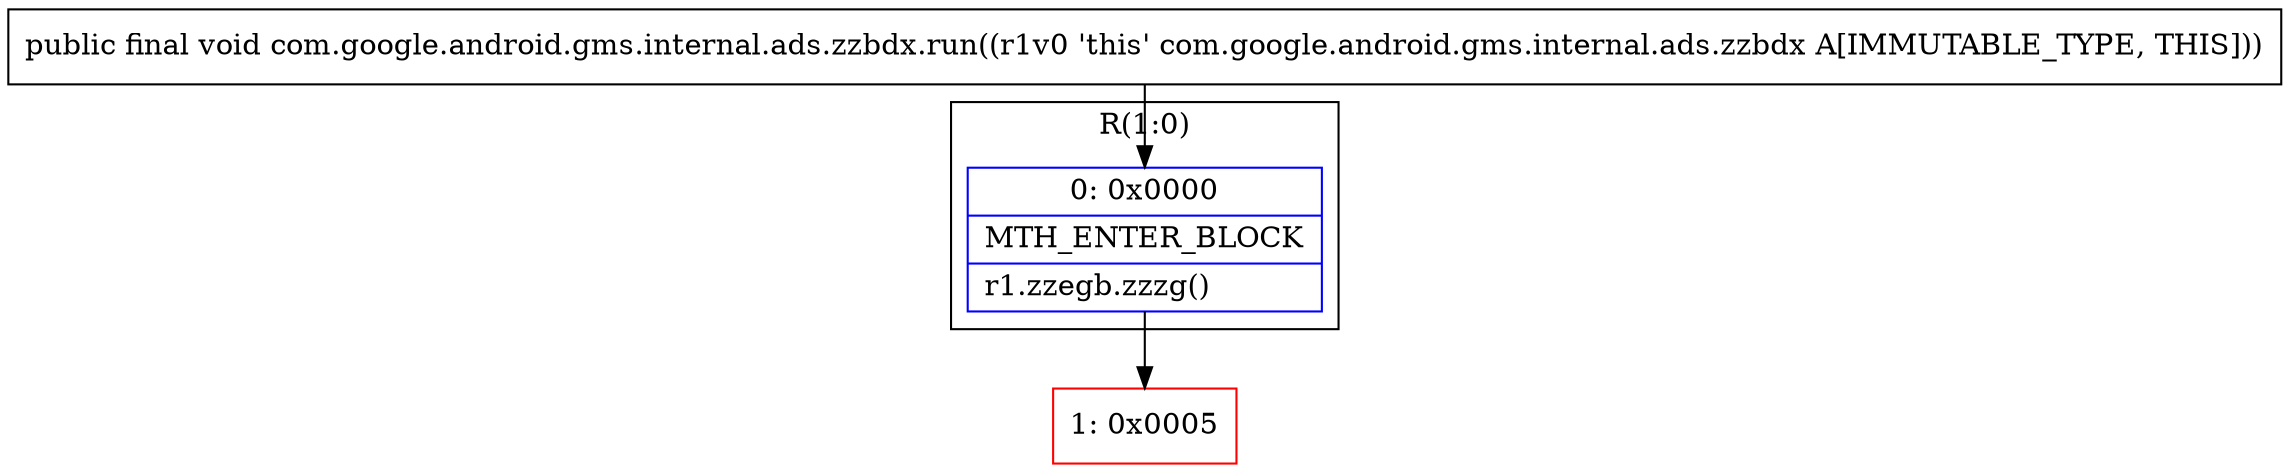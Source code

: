 digraph "CFG forcom.google.android.gms.internal.ads.zzbdx.run()V" {
subgraph cluster_Region_1023898967 {
label = "R(1:0)";
node [shape=record,color=blue];
Node_0 [shape=record,label="{0\:\ 0x0000|MTH_ENTER_BLOCK\l|r1.zzegb.zzzg()\l}"];
}
Node_1 [shape=record,color=red,label="{1\:\ 0x0005}"];
MethodNode[shape=record,label="{public final void com.google.android.gms.internal.ads.zzbdx.run((r1v0 'this' com.google.android.gms.internal.ads.zzbdx A[IMMUTABLE_TYPE, THIS])) }"];
MethodNode -> Node_0;
Node_0 -> Node_1;
}

